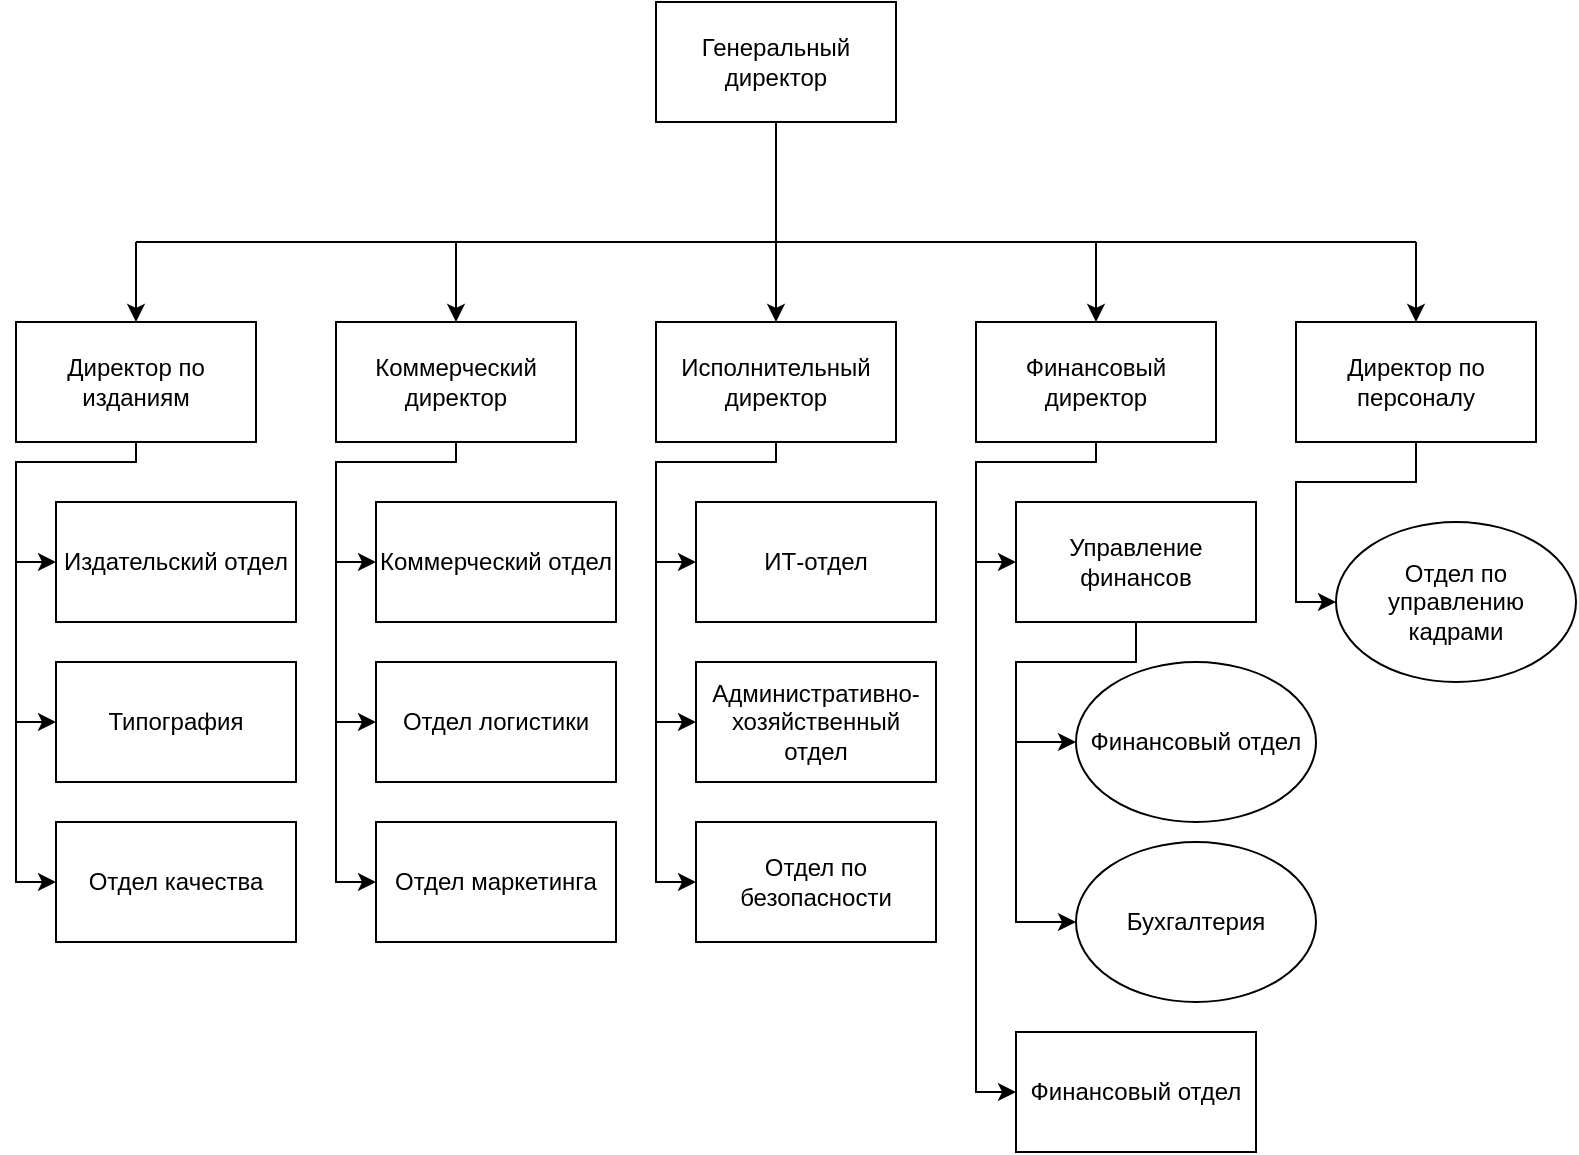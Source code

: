 <mxfile version="21.7.5" type="device">
  <diagram name="Страница — 1" id="hO4zdTE_m0VrEeYjM2zI">
    <mxGraphModel dx="1221" dy="831" grid="1" gridSize="10" guides="1" tooltips="1" connect="1" arrows="1" fold="1" page="1" pageScale="1" pageWidth="827" pageHeight="1169" math="0" shadow="0">
      <root>
        <mxCell id="0" />
        <mxCell id="1" parent="0" />
        <mxCell id="7sfZmNhHt0lXb27i0nGZ-10" value="" style="edgeStyle=orthogonalEdgeStyle;rounded=0;orthogonalLoop=1;jettySize=auto;html=1;" edge="1" parent="1" source="7sfZmNhHt0lXb27i0nGZ-4" target="7sfZmNhHt0lXb27i0nGZ-7">
          <mxGeometry relative="1" as="geometry" />
        </mxCell>
        <mxCell id="7sfZmNhHt0lXb27i0nGZ-4" value="Генеральный директор" style="rounded=0;whiteSpace=wrap;html=1;" vertex="1" parent="1">
          <mxGeometry x="360" y="40" width="120" height="60" as="geometry" />
        </mxCell>
        <mxCell id="7sfZmNhHt0lXb27i0nGZ-5" value="Директор по изданиям" style="rounded=0;whiteSpace=wrap;html=1;" vertex="1" parent="1">
          <mxGeometry x="40" y="200" width="120" height="60" as="geometry" />
        </mxCell>
        <mxCell id="7sfZmNhHt0lXb27i0nGZ-6" value="Коммерческий директор" style="rounded=0;whiteSpace=wrap;html=1;" vertex="1" parent="1">
          <mxGeometry x="200" y="200" width="120" height="60" as="geometry" />
        </mxCell>
        <mxCell id="7sfZmNhHt0lXb27i0nGZ-7" value="Исполнительный директор" style="rounded=0;whiteSpace=wrap;html=1;" vertex="1" parent="1">
          <mxGeometry x="360" y="200" width="120" height="60" as="geometry" />
        </mxCell>
        <mxCell id="7sfZmNhHt0lXb27i0nGZ-8" value="Финансовый директор" style="rounded=0;whiteSpace=wrap;html=1;" vertex="1" parent="1">
          <mxGeometry x="520" y="200" width="120" height="60" as="geometry" />
        </mxCell>
        <mxCell id="7sfZmNhHt0lXb27i0nGZ-9" value="Директор по персоналу" style="rounded=0;whiteSpace=wrap;html=1;" vertex="1" parent="1">
          <mxGeometry x="680" y="200" width="120" height="60" as="geometry" />
        </mxCell>
        <mxCell id="7sfZmNhHt0lXb27i0nGZ-11" value="" style="endArrow=none;html=1;rounded=0;" edge="1" parent="1">
          <mxGeometry width="50" height="50" relative="1" as="geometry">
            <mxPoint x="100" y="160" as="sourcePoint" />
            <mxPoint x="740" y="160" as="targetPoint" />
          </mxGeometry>
        </mxCell>
        <mxCell id="7sfZmNhHt0lXb27i0nGZ-12" value="" style="endArrow=classic;html=1;rounded=0;entryX=0.5;entryY=0;entryDx=0;entryDy=0;" edge="1" parent="1" target="7sfZmNhHt0lXb27i0nGZ-5">
          <mxGeometry width="50" height="50" relative="1" as="geometry">
            <mxPoint x="100" y="160" as="sourcePoint" />
            <mxPoint x="150" y="110" as="targetPoint" />
          </mxGeometry>
        </mxCell>
        <mxCell id="7sfZmNhHt0lXb27i0nGZ-13" value="" style="endArrow=classic;html=1;rounded=0;entryX=0.5;entryY=0;entryDx=0;entryDy=0;" edge="1" parent="1" target="7sfZmNhHt0lXb27i0nGZ-6">
          <mxGeometry width="50" height="50" relative="1" as="geometry">
            <mxPoint x="260" y="160" as="sourcePoint" />
            <mxPoint x="310" y="110" as="targetPoint" />
          </mxGeometry>
        </mxCell>
        <mxCell id="7sfZmNhHt0lXb27i0nGZ-14" value="" style="endArrow=classic;html=1;rounded=0;entryX=0.5;entryY=0;entryDx=0;entryDy=0;" edge="1" parent="1" target="7sfZmNhHt0lXb27i0nGZ-8">
          <mxGeometry width="50" height="50" relative="1" as="geometry">
            <mxPoint x="580" y="160" as="sourcePoint" />
            <mxPoint x="630" y="110" as="targetPoint" />
          </mxGeometry>
        </mxCell>
        <mxCell id="7sfZmNhHt0lXb27i0nGZ-15" value="" style="endArrow=classic;html=1;rounded=0;entryX=0.5;entryY=0;entryDx=0;entryDy=0;" edge="1" parent="1" target="7sfZmNhHt0lXb27i0nGZ-9">
          <mxGeometry width="50" height="50" relative="1" as="geometry">
            <mxPoint x="740" y="160" as="sourcePoint" />
            <mxPoint x="790" y="110" as="targetPoint" />
          </mxGeometry>
        </mxCell>
        <mxCell id="7sfZmNhHt0lXb27i0nGZ-16" value="Отдел по управлению кадрами" style="ellipse;whiteSpace=wrap;html=1;" vertex="1" parent="1">
          <mxGeometry x="700" y="300" width="120" height="80" as="geometry" />
        </mxCell>
        <mxCell id="7sfZmNhHt0lXb27i0nGZ-18" value="" style="endArrow=classic;html=1;rounded=0;entryX=0;entryY=0.5;entryDx=0;entryDy=0;" edge="1" parent="1" target="7sfZmNhHt0lXb27i0nGZ-16">
          <mxGeometry width="50" height="50" relative="1" as="geometry">
            <mxPoint x="740" y="260" as="sourcePoint" />
            <mxPoint x="790" y="210" as="targetPoint" />
            <Array as="points">
              <mxPoint x="740" y="280" />
              <mxPoint x="680" y="280" />
              <mxPoint x="680" y="340" />
            </Array>
          </mxGeometry>
        </mxCell>
        <mxCell id="7sfZmNhHt0lXb27i0nGZ-19" value="Управление финансов" style="rounded=0;whiteSpace=wrap;html=1;" vertex="1" parent="1">
          <mxGeometry x="540" y="290" width="120" height="60" as="geometry" />
        </mxCell>
        <mxCell id="7sfZmNhHt0lXb27i0nGZ-20" value="" style="endArrow=classic;html=1;rounded=0;entryX=0;entryY=0.5;entryDx=0;entryDy=0;" edge="1" parent="1" target="7sfZmNhHt0lXb27i0nGZ-19">
          <mxGeometry width="50" height="50" relative="1" as="geometry">
            <mxPoint x="580" y="260" as="sourcePoint" />
            <mxPoint x="630" y="210" as="targetPoint" />
            <Array as="points">
              <mxPoint x="580" y="270" />
              <mxPoint x="520" y="270" />
              <mxPoint x="520" y="320" />
            </Array>
          </mxGeometry>
        </mxCell>
        <mxCell id="7sfZmNhHt0lXb27i0nGZ-21" value="Финансовый отдел" style="ellipse;whiteSpace=wrap;html=1;" vertex="1" parent="1">
          <mxGeometry x="570" y="370" width="120" height="80" as="geometry" />
        </mxCell>
        <mxCell id="7sfZmNhHt0lXb27i0nGZ-22" value="Бухгалтерия" style="ellipse;whiteSpace=wrap;html=1;" vertex="1" parent="1">
          <mxGeometry x="570" y="460" width="120" height="80" as="geometry" />
        </mxCell>
        <mxCell id="7sfZmNhHt0lXb27i0nGZ-23" value="Финансовый отдел" style="rounded=0;whiteSpace=wrap;html=1;" vertex="1" parent="1">
          <mxGeometry x="540" y="555" width="120" height="60" as="geometry" />
        </mxCell>
        <mxCell id="7sfZmNhHt0lXb27i0nGZ-24" value="" style="endArrow=classic;html=1;rounded=0;entryX=0;entryY=0.5;entryDx=0;entryDy=0;" edge="1" parent="1" target="7sfZmNhHt0lXb27i0nGZ-23">
          <mxGeometry width="50" height="50" relative="1" as="geometry">
            <mxPoint x="520" y="320" as="sourcePoint" />
            <mxPoint x="560" y="330" as="targetPoint" />
            <Array as="points">
              <mxPoint x="520" y="585" />
            </Array>
          </mxGeometry>
        </mxCell>
        <mxCell id="7sfZmNhHt0lXb27i0nGZ-25" value="" style="endArrow=classic;html=1;rounded=0;entryX=0;entryY=0.5;entryDx=0;entryDy=0;" edge="1" parent="1" target="7sfZmNhHt0lXb27i0nGZ-22">
          <mxGeometry width="50" height="50" relative="1" as="geometry">
            <mxPoint x="600" y="350" as="sourcePoint" />
            <mxPoint x="650" y="300" as="targetPoint" />
            <Array as="points">
              <mxPoint x="600" y="370" />
              <mxPoint x="540" y="370" />
              <mxPoint x="540" y="500" />
            </Array>
          </mxGeometry>
        </mxCell>
        <mxCell id="7sfZmNhHt0lXb27i0nGZ-26" value="" style="endArrow=classic;html=1;rounded=0;entryX=0;entryY=0.5;entryDx=0;entryDy=0;" edge="1" parent="1" target="7sfZmNhHt0lXb27i0nGZ-21">
          <mxGeometry width="50" height="50" relative="1" as="geometry">
            <mxPoint x="540" y="410" as="sourcePoint" />
            <mxPoint x="600" y="370" as="targetPoint" />
          </mxGeometry>
        </mxCell>
        <mxCell id="7sfZmNhHt0lXb27i0nGZ-27" value="ИТ-отдел" style="rounded=0;whiteSpace=wrap;html=1;" vertex="1" parent="1">
          <mxGeometry x="380" y="290" width="120" height="60" as="geometry" />
        </mxCell>
        <mxCell id="7sfZmNhHt0lXb27i0nGZ-28" value="Административно-хозяйственный отдел" style="rounded=0;whiteSpace=wrap;html=1;" vertex="1" parent="1">
          <mxGeometry x="380" y="370" width="120" height="60" as="geometry" />
        </mxCell>
        <mxCell id="7sfZmNhHt0lXb27i0nGZ-29" value="Отдел по безопасности" style="rounded=0;whiteSpace=wrap;html=1;" vertex="1" parent="1">
          <mxGeometry x="380" y="450" width="120" height="60" as="geometry" />
        </mxCell>
        <mxCell id="7sfZmNhHt0lXb27i0nGZ-30" value="" style="endArrow=classic;html=1;rounded=0;entryX=0;entryY=0.5;entryDx=0;entryDy=0;exitX=0.5;exitY=1;exitDx=0;exitDy=0;" edge="1" parent="1" source="7sfZmNhHt0lXb27i0nGZ-7" target="7sfZmNhHt0lXb27i0nGZ-27">
          <mxGeometry width="50" height="50" relative="1" as="geometry">
            <mxPoint x="420" y="260" as="sourcePoint" />
            <mxPoint x="380" y="320" as="targetPoint" />
            <Array as="points">
              <mxPoint x="420" y="270" />
              <mxPoint x="360" y="270" />
              <mxPoint x="360" y="320" />
            </Array>
          </mxGeometry>
        </mxCell>
        <mxCell id="7sfZmNhHt0lXb27i0nGZ-31" value="" style="endArrow=classic;html=1;rounded=0;entryX=0;entryY=0.5;entryDx=0;entryDy=0;" edge="1" parent="1" target="7sfZmNhHt0lXb27i0nGZ-29">
          <mxGeometry width="50" height="50" relative="1" as="geometry">
            <mxPoint x="360" y="320" as="sourcePoint" />
            <mxPoint x="350" y="340" as="targetPoint" />
            <Array as="points">
              <mxPoint x="360" y="480" />
            </Array>
          </mxGeometry>
        </mxCell>
        <mxCell id="7sfZmNhHt0lXb27i0nGZ-32" value="" style="endArrow=classic;html=1;rounded=0;entryX=0;entryY=0.5;entryDx=0;entryDy=0;" edge="1" parent="1" target="7sfZmNhHt0lXb27i0nGZ-28">
          <mxGeometry width="50" height="50" relative="1" as="geometry">
            <mxPoint x="360" y="400" as="sourcePoint" />
            <mxPoint x="410" y="350" as="targetPoint" />
          </mxGeometry>
        </mxCell>
        <mxCell id="7sfZmNhHt0lXb27i0nGZ-33" value="Коммерческий отдел" style="rounded=0;whiteSpace=wrap;html=1;" vertex="1" parent="1">
          <mxGeometry x="220" y="290" width="120" height="60" as="geometry" />
        </mxCell>
        <mxCell id="7sfZmNhHt0lXb27i0nGZ-34" value="Отдел логистики" style="rounded=0;whiteSpace=wrap;html=1;" vertex="1" parent="1">
          <mxGeometry x="220" y="370" width="120" height="60" as="geometry" />
        </mxCell>
        <mxCell id="7sfZmNhHt0lXb27i0nGZ-35" value="Отдел маркетинга" style="rounded=0;whiteSpace=wrap;html=1;" vertex="1" parent="1">
          <mxGeometry x="220" y="450" width="120" height="60" as="geometry" />
        </mxCell>
        <mxCell id="7sfZmNhHt0lXb27i0nGZ-36" value="" style="endArrow=classic;html=1;rounded=0;entryX=0;entryY=0.5;entryDx=0;entryDy=0;exitX=0.5;exitY=1;exitDx=0;exitDy=0;" edge="1" parent="1" target="7sfZmNhHt0lXb27i0nGZ-33">
          <mxGeometry width="50" height="50" relative="1" as="geometry">
            <mxPoint x="260" y="260" as="sourcePoint" />
            <mxPoint x="220" y="320" as="targetPoint" />
            <Array as="points">
              <mxPoint x="260" y="270" />
              <mxPoint x="200" y="270" />
              <mxPoint x="200" y="320" />
            </Array>
          </mxGeometry>
        </mxCell>
        <mxCell id="7sfZmNhHt0lXb27i0nGZ-37" value="" style="endArrow=classic;html=1;rounded=0;entryX=0;entryY=0.5;entryDx=0;entryDy=0;" edge="1" parent="1" target="7sfZmNhHt0lXb27i0nGZ-35">
          <mxGeometry width="50" height="50" relative="1" as="geometry">
            <mxPoint x="200" y="320" as="sourcePoint" />
            <mxPoint x="190" y="340" as="targetPoint" />
            <Array as="points">
              <mxPoint x="200" y="480" />
            </Array>
          </mxGeometry>
        </mxCell>
        <mxCell id="7sfZmNhHt0lXb27i0nGZ-38" value="" style="endArrow=classic;html=1;rounded=0;entryX=0;entryY=0.5;entryDx=0;entryDy=0;" edge="1" parent="1" target="7sfZmNhHt0lXb27i0nGZ-34">
          <mxGeometry width="50" height="50" relative="1" as="geometry">
            <mxPoint x="200" y="400" as="sourcePoint" />
            <mxPoint x="250" y="350" as="targetPoint" />
          </mxGeometry>
        </mxCell>
        <mxCell id="7sfZmNhHt0lXb27i0nGZ-39" value="Издательский отдел" style="rounded=0;whiteSpace=wrap;html=1;" vertex="1" parent="1">
          <mxGeometry x="60" y="290" width="120" height="60" as="geometry" />
        </mxCell>
        <mxCell id="7sfZmNhHt0lXb27i0nGZ-40" value="Типография" style="rounded=0;whiteSpace=wrap;html=1;" vertex="1" parent="1">
          <mxGeometry x="60" y="370" width="120" height="60" as="geometry" />
        </mxCell>
        <mxCell id="7sfZmNhHt0lXb27i0nGZ-41" value="Отдел качества" style="rounded=0;whiteSpace=wrap;html=1;" vertex="1" parent="1">
          <mxGeometry x="60" y="450" width="120" height="60" as="geometry" />
        </mxCell>
        <mxCell id="7sfZmNhHt0lXb27i0nGZ-42" value="" style="endArrow=classic;html=1;rounded=0;entryX=0;entryY=0.5;entryDx=0;entryDy=0;exitX=0.5;exitY=1;exitDx=0;exitDy=0;" edge="1" parent="1" target="7sfZmNhHt0lXb27i0nGZ-39">
          <mxGeometry width="50" height="50" relative="1" as="geometry">
            <mxPoint x="100" y="260" as="sourcePoint" />
            <mxPoint x="60" y="320" as="targetPoint" />
            <Array as="points">
              <mxPoint x="100" y="270" />
              <mxPoint x="40" y="270" />
              <mxPoint x="40" y="320" />
            </Array>
          </mxGeometry>
        </mxCell>
        <mxCell id="7sfZmNhHt0lXb27i0nGZ-43" value="" style="endArrow=classic;html=1;rounded=0;entryX=0;entryY=0.5;entryDx=0;entryDy=0;" edge="1" parent="1" target="7sfZmNhHt0lXb27i0nGZ-41">
          <mxGeometry width="50" height="50" relative="1" as="geometry">
            <mxPoint x="40" y="320" as="sourcePoint" />
            <mxPoint x="30" y="340" as="targetPoint" />
            <Array as="points">
              <mxPoint x="40" y="480" />
            </Array>
          </mxGeometry>
        </mxCell>
        <mxCell id="7sfZmNhHt0lXb27i0nGZ-44" value="" style="endArrow=classic;html=1;rounded=0;entryX=0;entryY=0.5;entryDx=0;entryDy=0;" edge="1" parent="1" target="7sfZmNhHt0lXb27i0nGZ-40">
          <mxGeometry width="50" height="50" relative="1" as="geometry">
            <mxPoint x="40" y="400" as="sourcePoint" />
            <mxPoint x="90" y="350" as="targetPoint" />
          </mxGeometry>
        </mxCell>
      </root>
    </mxGraphModel>
  </diagram>
</mxfile>
